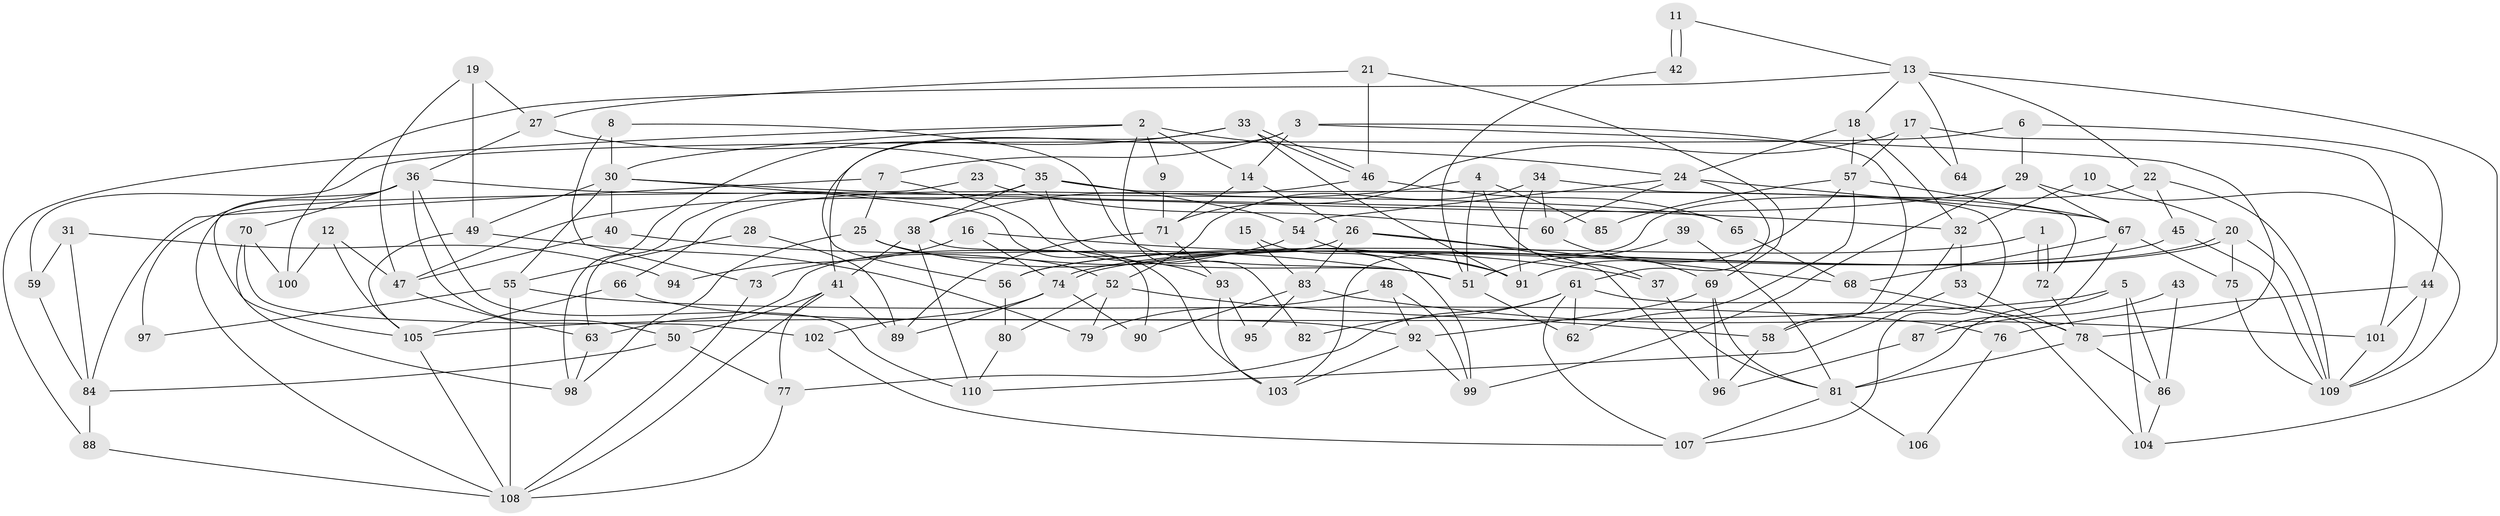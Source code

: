 // Generated by graph-tools (version 1.1) at 2025/02/03/09/25 03:02:10]
// undirected, 110 vertices, 220 edges
graph export_dot {
graph [start="1"]
  node [color=gray90,style=filled];
  1;
  2;
  3;
  4;
  5;
  6;
  7;
  8;
  9;
  10;
  11;
  12;
  13;
  14;
  15;
  16;
  17;
  18;
  19;
  20;
  21;
  22;
  23;
  24;
  25;
  26;
  27;
  28;
  29;
  30;
  31;
  32;
  33;
  34;
  35;
  36;
  37;
  38;
  39;
  40;
  41;
  42;
  43;
  44;
  45;
  46;
  47;
  48;
  49;
  50;
  51;
  52;
  53;
  54;
  55;
  56;
  57;
  58;
  59;
  60;
  61;
  62;
  63;
  64;
  65;
  66;
  67;
  68;
  69;
  70;
  71;
  72;
  73;
  74;
  75;
  76;
  77;
  78;
  79;
  80;
  81;
  82;
  83;
  84;
  85;
  86;
  87;
  88;
  89;
  90;
  91;
  92;
  93;
  94;
  95;
  96;
  97;
  98;
  99;
  100;
  101;
  102;
  103;
  104;
  105;
  106;
  107;
  108;
  109;
  110;
  1 -- 72;
  1 -- 72;
  1 -- 56;
  2 -- 14;
  2 -- 24;
  2 -- 9;
  2 -- 30;
  2 -- 82;
  2 -- 88;
  3 -- 78;
  3 -- 41;
  3 -- 7;
  3 -- 14;
  3 -- 58;
  4 -- 51;
  4 -- 38;
  4 -- 37;
  4 -- 85;
  5 -- 81;
  5 -- 105;
  5 -- 86;
  5 -- 104;
  6 -- 44;
  6 -- 29;
  6 -- 59;
  7 -- 25;
  7 -- 84;
  7 -- 93;
  8 -- 73;
  8 -- 30;
  8 -- 51;
  9 -- 71;
  10 -- 20;
  10 -- 32;
  11 -- 13;
  11 -- 42;
  11 -- 42;
  12 -- 105;
  12 -- 47;
  12 -- 100;
  13 -- 22;
  13 -- 104;
  13 -- 18;
  13 -- 64;
  13 -- 100;
  14 -- 26;
  14 -- 71;
  15 -- 83;
  15 -- 99;
  16 -- 37;
  16 -- 74;
  16 -- 94;
  17 -- 71;
  17 -- 57;
  17 -- 64;
  17 -- 101;
  18 -- 57;
  18 -- 24;
  18 -- 32;
  19 -- 47;
  19 -- 27;
  19 -- 49;
  20 -- 75;
  20 -- 74;
  20 -- 74;
  20 -- 109;
  21 -- 69;
  21 -- 27;
  21 -- 46;
  22 -- 109;
  22 -- 103;
  22 -- 45;
  23 -- 60;
  23 -- 108;
  24 -- 67;
  24 -- 54;
  24 -- 60;
  24 -- 61;
  25 -- 98;
  25 -- 91;
  25 -- 52;
  26 -- 63;
  26 -- 68;
  26 -- 83;
  26 -- 96;
  27 -- 36;
  27 -- 35;
  28 -- 89;
  28 -- 55;
  29 -- 47;
  29 -- 67;
  29 -- 99;
  29 -- 109;
  30 -- 103;
  30 -- 32;
  30 -- 40;
  30 -- 49;
  30 -- 55;
  31 -- 59;
  31 -- 84;
  31 -- 94;
  32 -- 53;
  32 -- 58;
  33 -- 46;
  33 -- 46;
  33 -- 56;
  33 -- 91;
  33 -- 98;
  34 -- 52;
  34 -- 60;
  34 -- 91;
  34 -- 107;
  35 -- 38;
  35 -- 54;
  35 -- 51;
  35 -- 63;
  35 -- 72;
  36 -- 50;
  36 -- 70;
  36 -- 65;
  36 -- 97;
  36 -- 105;
  36 -- 110;
  37 -- 81;
  38 -- 41;
  38 -- 110;
  38 -- 90;
  39 -- 51;
  39 -- 81;
  40 -- 51;
  40 -- 47;
  41 -- 77;
  41 -- 50;
  41 -- 89;
  41 -- 108;
  42 -- 51;
  43 -- 86;
  43 -- 87;
  44 -- 101;
  44 -- 109;
  44 -- 76;
  45 -- 109;
  45 -- 56;
  46 -- 65;
  46 -- 66;
  47 -- 63;
  48 -- 99;
  48 -- 79;
  48 -- 92;
  49 -- 79;
  49 -- 105;
  50 -- 84;
  50 -- 77;
  51 -- 62;
  52 -- 58;
  52 -- 79;
  52 -- 80;
  53 -- 78;
  53 -- 110;
  54 -- 91;
  54 -- 73;
  55 -- 108;
  55 -- 76;
  55 -- 97;
  56 -- 80;
  57 -- 91;
  57 -- 62;
  57 -- 67;
  57 -- 85;
  58 -- 96;
  59 -- 84;
  60 -- 69;
  61 -- 107;
  61 -- 62;
  61 -- 77;
  61 -- 82;
  61 -- 104;
  63 -- 98;
  65 -- 68;
  66 -- 105;
  66 -- 92;
  67 -- 68;
  67 -- 75;
  67 -- 87;
  68 -- 78;
  69 -- 92;
  69 -- 96;
  69 -- 81;
  70 -- 100;
  70 -- 102;
  70 -- 98;
  71 -- 89;
  71 -- 93;
  72 -- 78;
  73 -- 108;
  74 -- 90;
  74 -- 89;
  74 -- 102;
  75 -- 109;
  76 -- 106;
  77 -- 108;
  78 -- 86;
  78 -- 81;
  80 -- 110;
  81 -- 106;
  81 -- 107;
  83 -- 101;
  83 -- 90;
  83 -- 95;
  84 -- 88;
  86 -- 104;
  87 -- 96;
  88 -- 108;
  92 -- 99;
  92 -- 103;
  93 -- 95;
  93 -- 103;
  101 -- 109;
  102 -- 107;
  105 -- 108;
}

